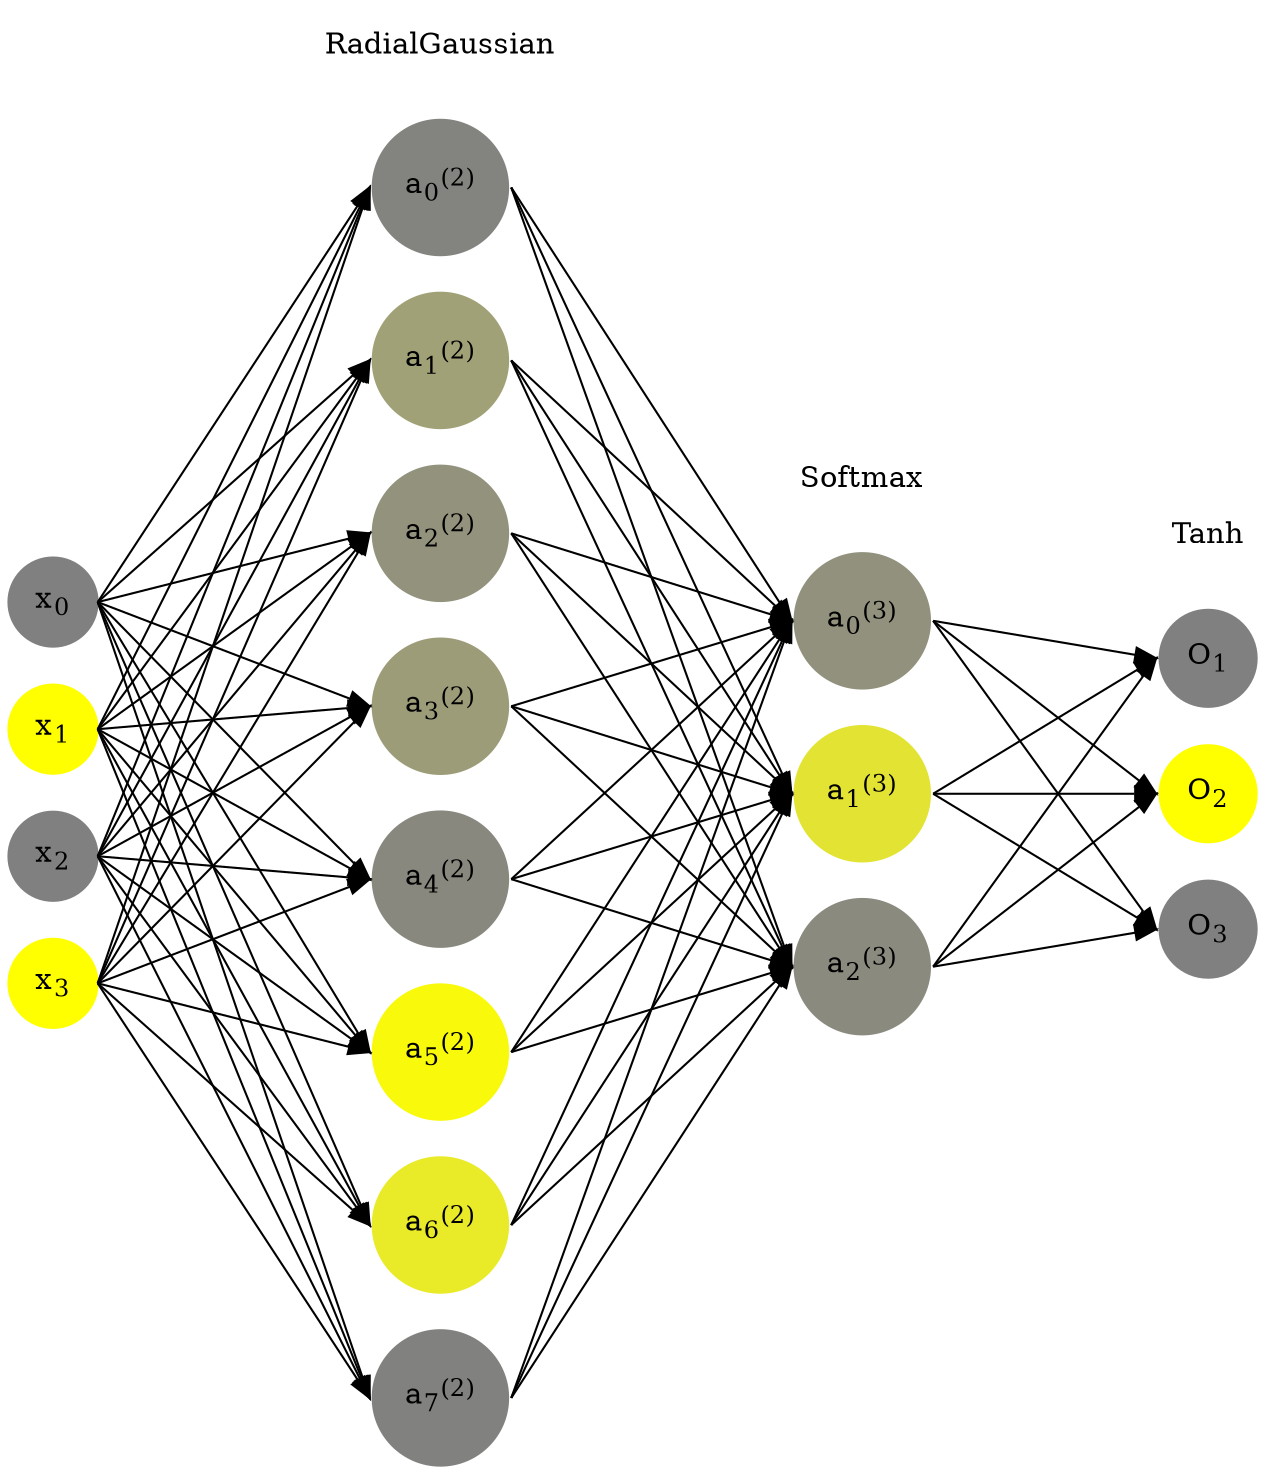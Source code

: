 digraph G {
	rankdir = LR;
	splines=false;
	edge[style=invis];
	ranksep= 1.4;
	{
	node [shape=circle, color="0.1667, 0.0, 0.5", style=filled, fillcolor="0.1667, 0.0, 0.5"];
	x0 [label=<x<sub>0</sub>>];
	}
	{
	node [shape=circle, color="0.1667, 1.0, 1.0", style=filled, fillcolor="0.1667, 1.0, 1.0"];
	x1 [label=<x<sub>1</sub>>];
	}
	{
	node [shape=circle, color="0.1667, 0.0, 0.5", style=filled, fillcolor="0.1667, 0.0, 0.5"];
	x2 [label=<x<sub>2</sub>>];
	}
	{
	node [shape=circle, color="0.1667, 1.0, 1.0", style=filled, fillcolor="0.1667, 1.0, 1.0"];
	x3 [label=<x<sub>3</sub>>];
	}
	{
	node [shape=circle, color="0.1667, 0.024525, 0.512263", style=filled, fillcolor="0.1667, 0.024525, 0.512263"];
	a02 [label=<a<sub>0</sub><sup>(2)</sup>>];
	}
	{
	node [shape=circle, color="0.1667, 0.257891, 0.628945", style=filled, fillcolor="0.1667, 0.257891, 0.628945"];
	a12 [label=<a<sub>1</sub><sup>(2)</sup>>];
	}
	{
	node [shape=circle, color="0.1667, 0.146334, 0.573167", style=filled, fillcolor="0.1667, 0.146334, 0.573167"];
	a22 [label=<a<sub>2</sub><sup>(2)</sup>>];
	}
	{
	node [shape=circle, color="0.1667, 0.220632, 0.610316", style=filled, fillcolor="0.1667, 0.220632, 0.610316"];
	a32 [label=<a<sub>3</sub><sup>(2)</sup>>];
	}
	{
	node [shape=circle, color="0.1667, 0.066785, 0.533393", style=filled, fillcolor="0.1667, 0.066785, 0.533393"];
	a42 [label=<a<sub>4</sub><sup>(2)</sup>>];
	}
	{
	node [shape=circle, color="0.1667, 0.953032, 0.976516", style=filled, fillcolor="0.1667, 0.953032, 0.976516"];
	a52 [label=<a<sub>5</sub><sup>(2)</sup>>];
	}
	{
	node [shape=circle, color="0.1667, 0.828299, 0.914149", style=filled, fillcolor="0.1667, 0.828299, 0.914149"];
	a62 [label=<a<sub>6</sub><sup>(2)</sup>>];
	}
	{
	node [shape=circle, color="0.1667, 0.008132, 0.504066", style=filled, fillcolor="0.1667, 0.008132, 0.504066"];
	a72 [label=<a<sub>7</sub><sup>(2)</sup>>];
	}
	{
	node [shape=circle, color="0.1667, 0.139434, 0.569717", style=filled, fillcolor="0.1667, 0.139434, 0.569717"];
	a03 [label=<a<sub>0</sub><sup>(3)</sup>>];
	}
	{
	node [shape=circle, color="0.1667, 0.775375, 0.887687", style=filled, fillcolor="0.1667, 0.775375, 0.887687"];
	a13 [label=<a<sub>1</sub><sup>(3)</sup>>];
	}
	{
	node [shape=circle, color="0.1667, 0.085191, 0.542595", style=filled, fillcolor="0.1667, 0.085191, 0.542595"];
	a23 [label=<a<sub>2</sub><sup>(3)</sup>>];
	}
	{
	node [shape=circle, color="0.1667, 0.0, 0.5", style=filled, fillcolor="0.1667, 0.0, 0.5"];
	O1 [label=<O<sub>1</sub>>];
	}
	{
	node [shape=circle, color="0.1667, 1.0, 1.0", style=filled, fillcolor="0.1667, 1.0, 1.0"];
	O2 [label=<O<sub>2</sub>>];
	}
	{
	node [shape=circle, color="0.1667, 0.0, 0.5", style=filled, fillcolor="0.1667, 0.0, 0.5"];
	O3 [label=<O<sub>3</sub>>];
	}
	{
	rank=same;
	x0->x1->x2->x3;
	}
	{
	rank=same;
	a02->a12->a22->a32->a42->a52->a62->a72;
	}
	{
	rank=same;
	a03->a13->a23;
	}
	{
	rank=same;
	O1->O2->O3;
	}
	l1 [shape=plaintext,label="RadialGaussian"];
	l1->a02;
	{rank=same; l1;a02};
	l2 [shape=plaintext,label="Softmax"];
	l2->a03;
	{rank=same; l2;a03};
	l3 [shape=plaintext,label="Tanh"];
	l3->O1;
	{rank=same; l3;O1};
edge[style=solid, tailport=e, headport=w];
	{x0;x1;x2;x3} -> {a02;a12;a22;a32;a42;a52;a62;a72};
	{a02;a12;a22;a32;a42;a52;a62;a72} -> {a03;a13;a23};
	{a03;a13;a23} -> {O1,O2,O3};
}